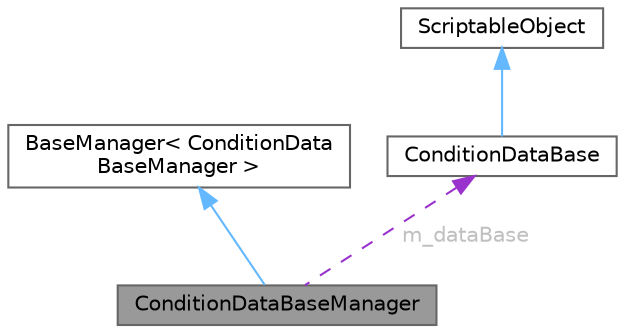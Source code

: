 digraph "ConditionDataBaseManager"
{
 // LATEX_PDF_SIZE
  bgcolor="transparent";
  edge [fontname=Helvetica,fontsize=10,labelfontname=Helvetica,labelfontsize=10];
  node [fontname=Helvetica,fontsize=10,shape=box,height=0.2,width=0.4];
  Node1 [id="Node000001",label="ConditionDataBaseManager",height=0.2,width=0.4,color="gray40", fillcolor="grey60", style="filled", fontcolor="black",tooltip=" "];
  Node2 -> Node1 [id="edge1_Node000001_Node000002",dir="back",color="steelblue1",style="solid",tooltip=" "];
  Node2 [id="Node000002",label="BaseManager\< ConditionData\lBaseManager \>",height=0.2,width=0.4,color="gray40", fillcolor="white", style="filled",URL="$class_base_manager.html",tooltip=" "];
  Node3 -> Node1 [id="edge2_Node000001_Node000003",dir="back",color="darkorchid3",style="dashed",tooltip=" ",label=" m_dataBase",fontcolor="grey" ];
  Node3 [id="Node000003",label="ConditionDataBase",height=0.2,width=0.4,color="gray40", fillcolor="white", style="filled",URL="$class_condition_data_base.html",tooltip=" "];
  Node4 -> Node3 [id="edge3_Node000003_Node000004",dir="back",color="steelblue1",style="solid",tooltip=" "];
  Node4 [id="Node000004",label="ScriptableObject",height=0.2,width=0.4,color="gray40", fillcolor="white", style="filled",tooltip=" "];
}

